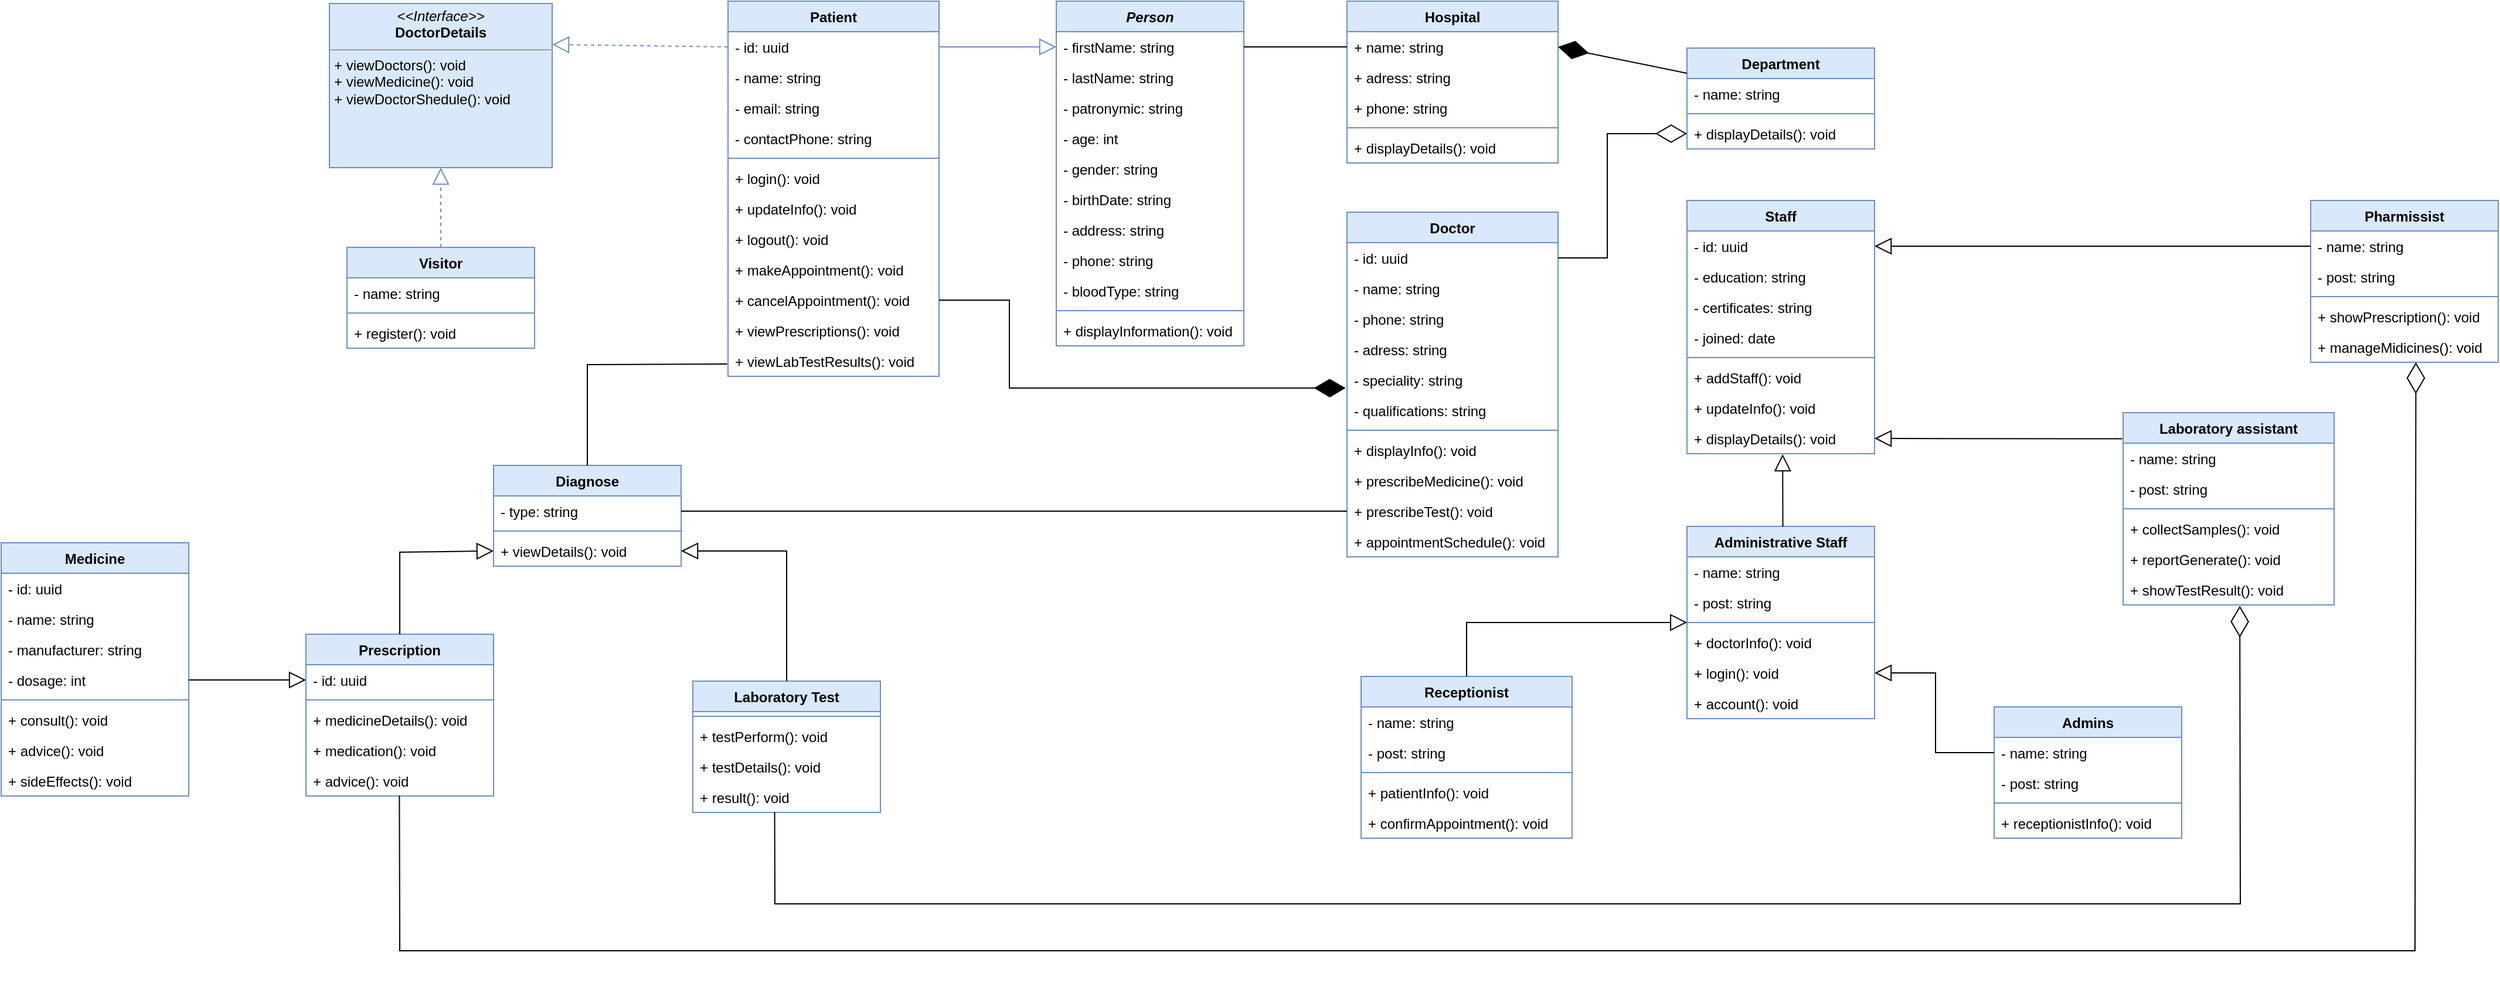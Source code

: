 <mxfile version="20.7.4" type="device"><diagram id="C5RBs43oDa-KdzZeNtuy" name="Page-1"><mxGraphModel dx="2927" dy="1146" grid="1" gridSize="10" guides="1" tooltips="1" connect="1" arrows="1" fold="1" page="1" pageScale="1" pageWidth="827" pageHeight="1169" math="0" shadow="0"><root><mxCell id="WIyWlLk6GJQsqaUBKTNV-0"/><mxCell id="WIyWlLk6GJQsqaUBKTNV-1" parent="WIyWlLk6GJQsqaUBKTNV-0"/><mxCell id="JuewDespDA23hOdieRtg-20" value="Department" style="swimlane;fontStyle=1;align=center;verticalAlign=top;childLayout=stackLayout;horizontal=1;startSize=26;horizontalStack=0;resizeParent=1;resizeParentMax=0;resizeLast=0;collapsible=1;marginBottom=0;fillColor=#dae8fc;strokeColor=#6c8ebf;" parent="WIyWlLk6GJQsqaUBKTNV-1" vertex="1"><mxGeometry x="1058" y="110" width="160" height="86" as="geometry"/></mxCell><mxCell id="JuewDespDA23hOdieRtg-21" value="- name: string" style="text;strokeColor=none;fillColor=none;align=left;verticalAlign=top;spacingLeft=4;spacingRight=4;overflow=hidden;rotatable=0;points=[[0,0.5],[1,0.5]];portConstraint=eastwest;" parent="JuewDespDA23hOdieRtg-20" vertex="1"><mxGeometry y="26" width="160" height="26" as="geometry"/></mxCell><mxCell id="JuewDespDA23hOdieRtg-22" value="" style="line;strokeWidth=1;fillColor=none;align=left;verticalAlign=middle;spacingTop=-1;spacingLeft=3;spacingRight=3;rotatable=0;labelPosition=right;points=[];portConstraint=eastwest;strokeColor=inherit;" parent="JuewDespDA23hOdieRtg-20" vertex="1"><mxGeometry y="52" width="160" height="8" as="geometry"/></mxCell><mxCell id="JuewDespDA23hOdieRtg-23" value="+ displayDetails(): void" style="text;strokeColor=none;fillColor=none;align=left;verticalAlign=top;spacingLeft=4;spacingRight=4;overflow=hidden;rotatable=0;points=[[0,0.5],[1,0.5]];portConstraint=eastwest;" parent="JuewDespDA23hOdieRtg-20" vertex="1"><mxGeometry y="60" width="160" height="26" as="geometry"/></mxCell><mxCell id="JuewDespDA23hOdieRtg-28" value="Hospital" style="swimlane;fontStyle=1;align=center;verticalAlign=top;childLayout=stackLayout;horizontal=1;startSize=26;horizontalStack=0;resizeParent=1;resizeParentMax=0;resizeLast=0;collapsible=1;marginBottom=0;fillColor=#dae8fc;strokeColor=#6c8ebf;" parent="WIyWlLk6GJQsqaUBKTNV-1" vertex="1"><mxGeometry x="768" y="70" width="180" height="138" as="geometry"/></mxCell><mxCell id="JuewDespDA23hOdieRtg-29" value="+ name: string" style="text;strokeColor=none;fillColor=none;align=left;verticalAlign=top;spacingLeft=4;spacingRight=4;overflow=hidden;rotatable=0;points=[[0,0.5],[1,0.5]];portConstraint=eastwest;" parent="JuewDespDA23hOdieRtg-28" vertex="1"><mxGeometry y="26" width="180" height="26" as="geometry"/></mxCell><mxCell id="dBRW7Whix8ebVvqYPs3p-15" value="+ adress: string" style="text;strokeColor=none;fillColor=none;align=left;verticalAlign=top;spacingLeft=4;spacingRight=4;overflow=hidden;rotatable=0;points=[[0,0.5],[1,0.5]];portConstraint=eastwest;" parent="JuewDespDA23hOdieRtg-28" vertex="1"><mxGeometry y="52" width="180" height="26" as="geometry"/></mxCell><mxCell id="dBRW7Whix8ebVvqYPs3p-16" value="+ phone: string" style="text;strokeColor=none;fillColor=none;align=left;verticalAlign=top;spacingLeft=4;spacingRight=4;overflow=hidden;rotatable=0;points=[[0,0.5],[1,0.5]];portConstraint=eastwest;" parent="JuewDespDA23hOdieRtg-28" vertex="1"><mxGeometry y="78" width="180" height="26" as="geometry"/></mxCell><mxCell id="JuewDespDA23hOdieRtg-30" value="" style="line;strokeWidth=1;fillColor=none;align=left;verticalAlign=middle;spacingTop=-1;spacingLeft=3;spacingRight=3;rotatable=0;labelPosition=right;points=[];portConstraint=eastwest;strokeColor=inherit;" parent="JuewDespDA23hOdieRtg-28" vertex="1"><mxGeometry y="104" width="180" height="8" as="geometry"/></mxCell><mxCell id="JuewDespDA23hOdieRtg-31" value="+ displayDetails(): void" style="text;strokeColor=none;fillColor=none;align=left;verticalAlign=top;spacingLeft=4;spacingRight=4;overflow=hidden;rotatable=0;points=[[0,0.5],[1,0.5]];portConstraint=eastwest;" parent="JuewDespDA23hOdieRtg-28" vertex="1"><mxGeometry y="112" width="180" height="26" as="geometry"/></mxCell><mxCell id="dBRW7Whix8ebVvqYPs3p-4" value="Person" style="swimlane;fontStyle=3;align=center;verticalAlign=top;childLayout=stackLayout;horizontal=1;startSize=26;horizontalStack=0;resizeParent=1;resizeParentMax=0;resizeLast=0;collapsible=1;marginBottom=0;fillColor=#dae8fc;strokeColor=#6c8ebf;" parent="WIyWlLk6GJQsqaUBKTNV-1" vertex="1"><mxGeometry x="520" y="70" width="160" height="294" as="geometry"/></mxCell><mxCell id="dBRW7Whix8ebVvqYPs3p-5" value="- firstName: string" style="text;strokeColor=none;fillColor=none;align=left;verticalAlign=top;spacingLeft=4;spacingRight=4;overflow=hidden;rotatable=0;points=[[0,0.5],[1,0.5]];portConstraint=eastwest;" parent="dBRW7Whix8ebVvqYPs3p-4" vertex="1"><mxGeometry y="26" width="160" height="26" as="geometry"/></mxCell><mxCell id="dBRW7Whix8ebVvqYPs3p-8" value="- lastName: string" style="text;strokeColor=none;fillColor=none;align=left;verticalAlign=top;spacingLeft=4;spacingRight=4;overflow=hidden;rotatable=0;points=[[0,0.5],[1,0.5]];portConstraint=eastwest;" parent="dBRW7Whix8ebVvqYPs3p-4" vertex="1"><mxGeometry y="52" width="160" height="26" as="geometry"/></mxCell><mxCell id="dBRW7Whix8ebVvqYPs3p-9" value="- patronymic: string" style="text;strokeColor=none;fillColor=none;align=left;verticalAlign=top;spacingLeft=4;spacingRight=4;overflow=hidden;rotatable=0;points=[[0,0.5],[1,0.5]];portConstraint=eastwest;" parent="dBRW7Whix8ebVvqYPs3p-4" vertex="1"><mxGeometry y="78" width="160" height="26" as="geometry"/></mxCell><mxCell id="dBRW7Whix8ebVvqYPs3p-91" value="- age: int" style="text;strokeColor=none;fillColor=none;align=left;verticalAlign=top;spacingLeft=4;spacingRight=4;overflow=hidden;rotatable=0;points=[[0,0.5],[1,0.5]];portConstraint=eastwest;" parent="dBRW7Whix8ebVvqYPs3p-4" vertex="1"><mxGeometry y="104" width="160" height="26" as="geometry"/></mxCell><mxCell id="dBRW7Whix8ebVvqYPs3p-10" value="- gender: string" style="text;strokeColor=none;fillColor=none;align=left;verticalAlign=top;spacingLeft=4;spacingRight=4;overflow=hidden;rotatable=0;points=[[0,0.5],[1,0.5]];portConstraint=eastwest;" parent="dBRW7Whix8ebVvqYPs3p-4" vertex="1"><mxGeometry y="130" width="160" height="26" as="geometry"/></mxCell><mxCell id="dBRW7Whix8ebVvqYPs3p-11" value="- birthDate: string" style="text;strokeColor=none;fillColor=none;align=left;verticalAlign=top;spacingLeft=4;spacingRight=4;overflow=hidden;rotatable=0;points=[[0,0.5],[1,0.5]];portConstraint=eastwest;" parent="dBRW7Whix8ebVvqYPs3p-4" vertex="1"><mxGeometry y="156" width="160" height="26" as="geometry"/></mxCell><mxCell id="dBRW7Whix8ebVvqYPs3p-12" value="- address: string" style="text;strokeColor=none;fillColor=none;align=left;verticalAlign=top;spacingLeft=4;spacingRight=4;overflow=hidden;rotatable=0;points=[[0,0.5],[1,0.5]];portConstraint=eastwest;" parent="dBRW7Whix8ebVvqYPs3p-4" vertex="1"><mxGeometry y="182" width="160" height="26" as="geometry"/></mxCell><mxCell id="dBRW7Whix8ebVvqYPs3p-13" value="- phone: string" style="text;strokeColor=none;fillColor=none;align=left;verticalAlign=top;spacingLeft=4;spacingRight=4;overflow=hidden;rotatable=0;points=[[0,0.5],[1,0.5]];portConstraint=eastwest;" parent="dBRW7Whix8ebVvqYPs3p-4" vertex="1"><mxGeometry y="208" width="160" height="26" as="geometry"/></mxCell><mxCell id="dBRW7Whix8ebVvqYPs3p-14" value="- bloodType: string" style="text;strokeColor=none;fillColor=none;align=left;verticalAlign=top;spacingLeft=4;spacingRight=4;overflow=hidden;rotatable=0;points=[[0,0.5],[1,0.5]];portConstraint=eastwest;" parent="dBRW7Whix8ebVvqYPs3p-4" vertex="1"><mxGeometry y="234" width="160" height="26" as="geometry"/></mxCell><mxCell id="dBRW7Whix8ebVvqYPs3p-6" value="" style="line;strokeWidth=1;fillColor=none;align=left;verticalAlign=middle;spacingTop=-1;spacingLeft=3;spacingRight=3;rotatable=0;labelPosition=right;points=[];portConstraint=eastwest;strokeColor=inherit;" parent="dBRW7Whix8ebVvqYPs3p-4" vertex="1"><mxGeometry y="260" width="160" height="8" as="geometry"/></mxCell><mxCell id="dBRW7Whix8ebVvqYPs3p-7" value="+ displayInformation(): void" style="text;strokeColor=none;fillColor=none;align=left;verticalAlign=top;spacingLeft=4;spacingRight=4;overflow=hidden;rotatable=0;points=[[0,0.5],[1,0.5]];portConstraint=eastwest;" parent="dBRW7Whix8ebVvqYPs3p-4" vertex="1"><mxGeometry y="268" width="160" height="26" as="geometry"/></mxCell><mxCell id="dBRW7Whix8ebVvqYPs3p-17" value="Doctor" style="swimlane;fontStyle=1;align=center;verticalAlign=top;childLayout=stackLayout;horizontal=1;startSize=26;horizontalStack=0;resizeParent=1;resizeParentMax=0;resizeLast=0;collapsible=1;marginBottom=0;fillColor=#dae8fc;strokeColor=#6c8ebf;" parent="WIyWlLk6GJQsqaUBKTNV-1" vertex="1"><mxGeometry x="768" y="250" width="180" height="294" as="geometry"/></mxCell><mxCell id="dBRW7Whix8ebVvqYPs3p-21" value="- id: uuid" style="text;strokeColor=none;fillColor=none;align=left;verticalAlign=top;spacingLeft=4;spacingRight=4;overflow=hidden;rotatable=0;points=[[0,0.5],[1,0.5]];portConstraint=eastwest;" parent="dBRW7Whix8ebVvqYPs3p-17" vertex="1"><mxGeometry y="26" width="180" height="26" as="geometry"/></mxCell><mxCell id="dBRW7Whix8ebVvqYPs3p-22" value="- name: string" style="text;strokeColor=none;fillColor=none;align=left;verticalAlign=top;spacingLeft=4;spacingRight=4;overflow=hidden;rotatable=0;points=[[0,0.5],[1,0.5]];portConstraint=eastwest;" parent="dBRW7Whix8ebVvqYPs3p-17" vertex="1"><mxGeometry y="52" width="180" height="26" as="geometry"/></mxCell><mxCell id="dBRW7Whix8ebVvqYPs3p-24" value="- phone: string " style="text;strokeColor=none;fillColor=none;align=left;verticalAlign=top;spacingLeft=4;spacingRight=4;overflow=hidden;rotatable=0;points=[[0,0.5],[1,0.5]];portConstraint=eastwest;" parent="dBRW7Whix8ebVvqYPs3p-17" vertex="1"><mxGeometry y="78" width="180" height="26" as="geometry"/></mxCell><mxCell id="dBRW7Whix8ebVvqYPs3p-23" value="- adress: string" style="text;strokeColor=none;fillColor=none;align=left;verticalAlign=top;spacingLeft=4;spacingRight=4;overflow=hidden;rotatable=0;points=[[0,0.5],[1,0.5]];portConstraint=eastwest;" parent="dBRW7Whix8ebVvqYPs3p-17" vertex="1"><mxGeometry y="104" width="180" height="26" as="geometry"/></mxCell><mxCell id="dBRW7Whix8ebVvqYPs3p-25" value="- speciality: string" style="text;strokeColor=none;fillColor=none;align=left;verticalAlign=top;spacingLeft=4;spacingRight=4;overflow=hidden;rotatable=0;points=[[0,0.5],[1,0.5]];portConstraint=eastwest;" parent="dBRW7Whix8ebVvqYPs3p-17" vertex="1"><mxGeometry y="130" width="180" height="26" as="geometry"/></mxCell><mxCell id="dBRW7Whix8ebVvqYPs3p-26" value="- qualifications: string" style="text;strokeColor=none;fillColor=none;align=left;verticalAlign=top;spacingLeft=4;spacingRight=4;overflow=hidden;rotatable=0;points=[[0,0.5],[1,0.5]];portConstraint=eastwest;" parent="dBRW7Whix8ebVvqYPs3p-17" vertex="1"><mxGeometry y="156" width="180" height="26" as="geometry"/></mxCell><mxCell id="dBRW7Whix8ebVvqYPs3p-19" value="" style="line;strokeWidth=1;fillColor=none;align=left;verticalAlign=middle;spacingTop=-1;spacingLeft=3;spacingRight=3;rotatable=0;labelPosition=right;points=[];portConstraint=eastwest;strokeColor=inherit;" parent="dBRW7Whix8ebVvqYPs3p-17" vertex="1"><mxGeometry y="182" width="180" height="8" as="geometry"/></mxCell><mxCell id="dBRW7Whix8ebVvqYPs3p-20" value="+ displayInfo(): void" style="text;strokeColor=none;fillColor=none;align=left;verticalAlign=top;spacingLeft=4;spacingRight=4;overflow=hidden;rotatable=0;points=[[0,0.5],[1,0.5]];portConstraint=eastwest;" parent="dBRW7Whix8ebVvqYPs3p-17" vertex="1"><mxGeometry y="190" width="180" height="26" as="geometry"/></mxCell><mxCell id="dBRW7Whix8ebVvqYPs3p-37" value="+ prescribeMedicine(): void" style="text;strokeColor=none;fillColor=none;align=left;verticalAlign=top;spacingLeft=4;spacingRight=4;overflow=hidden;rotatable=0;points=[[0,0.5],[1,0.5]];portConstraint=eastwest;" parent="dBRW7Whix8ebVvqYPs3p-17" vertex="1"><mxGeometry y="216" width="180" height="26" as="geometry"/></mxCell><mxCell id="dBRW7Whix8ebVvqYPs3p-38" value="+ prescribeTest(): void" style="text;strokeColor=none;fillColor=none;align=left;verticalAlign=top;spacingLeft=4;spacingRight=4;overflow=hidden;rotatable=0;points=[[0,0.5],[1,0.5]];portConstraint=eastwest;" parent="dBRW7Whix8ebVvqYPs3p-17" vertex="1"><mxGeometry y="242" width="180" height="26" as="geometry"/></mxCell><mxCell id="dBRW7Whix8ebVvqYPs3p-39" value="+ appointmentSchedule(): void" style="text;strokeColor=none;fillColor=none;align=left;verticalAlign=top;spacingLeft=4;spacingRight=4;overflow=hidden;rotatable=0;points=[[0,0.5],[1,0.5]];portConstraint=eastwest;" parent="dBRW7Whix8ebVvqYPs3p-17" vertex="1"><mxGeometry y="268" width="180" height="26" as="geometry"/></mxCell><mxCell id="dBRW7Whix8ebVvqYPs3p-27" value="Staff" style="swimlane;fontStyle=1;align=center;verticalAlign=top;childLayout=stackLayout;horizontal=1;startSize=26;horizontalStack=0;resizeParent=1;resizeParentMax=0;resizeLast=0;collapsible=1;marginBottom=0;fillColor=#dae8fc;strokeColor=#6c8ebf;" parent="WIyWlLk6GJQsqaUBKTNV-1" vertex="1"><mxGeometry x="1058" y="240" width="160" height="216" as="geometry"/></mxCell><mxCell id="dBRW7Whix8ebVvqYPs3p-31" value="- id: uuid" style="text;align=left;verticalAlign=top;spacingLeft=4;spacingRight=4;overflow=hidden;rotatable=0;points=[[0,0.5],[1,0.5]];portConstraint=eastwest;" parent="dBRW7Whix8ebVvqYPs3p-27" vertex="1"><mxGeometry y="26" width="160" height="26" as="geometry"/></mxCell><mxCell id="dBRW7Whix8ebVvqYPs3p-34" value="- education: string" style="text;strokeColor=none;fillColor=none;align=left;verticalAlign=top;spacingLeft=4;spacingRight=4;overflow=hidden;rotatable=0;points=[[0,0.5],[1,0.5]];portConstraint=eastwest;" parent="dBRW7Whix8ebVvqYPs3p-27" vertex="1"><mxGeometry y="52" width="160" height="26" as="geometry"/></mxCell><mxCell id="dBRW7Whix8ebVvqYPs3p-33" value="- certificates: string " style="text;strokeColor=none;fillColor=none;align=left;verticalAlign=top;spacingLeft=4;spacingRight=4;overflow=hidden;rotatable=0;points=[[0,0.5],[1,0.5]];portConstraint=eastwest;" parent="dBRW7Whix8ebVvqYPs3p-27" vertex="1"><mxGeometry y="78" width="160" height="26" as="geometry"/></mxCell><mxCell id="dBRW7Whix8ebVvqYPs3p-32" value="- joined: date" style="text;strokeColor=none;fillColor=none;align=left;verticalAlign=top;spacingLeft=4;spacingRight=4;overflow=hidden;rotatable=0;points=[[0,0.5],[1,0.5]];portConstraint=eastwest;" parent="dBRW7Whix8ebVvqYPs3p-27" vertex="1"><mxGeometry y="104" width="160" height="26" as="geometry"/></mxCell><mxCell id="dBRW7Whix8ebVvqYPs3p-29" value="" style="line;strokeWidth=1;fillColor=none;align=left;verticalAlign=middle;spacingTop=-1;spacingLeft=3;spacingRight=3;rotatable=0;labelPosition=right;points=[];portConstraint=eastwest;strokeColor=inherit;" parent="dBRW7Whix8ebVvqYPs3p-27" vertex="1"><mxGeometry y="130" width="160" height="8" as="geometry"/></mxCell><mxCell id="dBRW7Whix8ebVvqYPs3p-30" value="+ addStaff(): void" style="text;strokeColor=none;fillColor=none;align=left;verticalAlign=top;spacingLeft=4;spacingRight=4;overflow=hidden;rotatable=0;points=[[0,0.5],[1,0.5]];portConstraint=eastwest;" parent="dBRW7Whix8ebVvqYPs3p-27" vertex="1"><mxGeometry y="138" width="160" height="26" as="geometry"/></mxCell><mxCell id="dBRW7Whix8ebVvqYPs3p-35" value="+ updateInfo(): void" style="text;strokeColor=none;fillColor=none;align=left;verticalAlign=top;spacingLeft=4;spacingRight=4;overflow=hidden;rotatable=0;points=[[0,0.5],[1,0.5]];portConstraint=eastwest;" parent="dBRW7Whix8ebVvqYPs3p-27" vertex="1"><mxGeometry y="164" width="160" height="26" as="geometry"/></mxCell><mxCell id="dBRW7Whix8ebVvqYPs3p-36" value="+ displayDetails(): void" style="text;strokeColor=none;fillColor=none;align=left;verticalAlign=top;spacingLeft=4;spacingRight=4;overflow=hidden;rotatable=0;points=[[0,0.5],[1,0.5]];portConstraint=eastwest;" parent="dBRW7Whix8ebVvqYPs3p-27" vertex="1"><mxGeometry y="190" width="160" height="26" as="geometry"/></mxCell><mxCell id="dBRW7Whix8ebVvqYPs3p-44" value="Pharmissist" style="swimlane;fontStyle=1;align=center;verticalAlign=top;childLayout=stackLayout;horizontal=1;startSize=26;horizontalStack=0;resizeParent=1;resizeParentMax=0;resizeLast=0;collapsible=1;marginBottom=0;fillColor=#dae8fc;strokeColor=#6c8ebf;" parent="WIyWlLk6GJQsqaUBKTNV-1" vertex="1"><mxGeometry x="1590" y="240" width="160" height="138" as="geometry"/></mxCell><mxCell id="dBRW7Whix8ebVvqYPs3p-45" value="- name: string" style="text;strokeColor=none;fillColor=none;align=left;verticalAlign=top;spacingLeft=4;spacingRight=4;overflow=hidden;rotatable=0;points=[[0,0.5],[1,0.5]];portConstraint=eastwest;" parent="dBRW7Whix8ebVvqYPs3p-44" vertex="1"><mxGeometry y="26" width="160" height="26" as="geometry"/></mxCell><mxCell id="dBRW7Whix8ebVvqYPs3p-49" value="- post: string" style="text;strokeColor=none;fillColor=none;align=left;verticalAlign=top;spacingLeft=4;spacingRight=4;overflow=hidden;rotatable=0;points=[[0,0.5],[1,0.5]];portConstraint=eastwest;" parent="dBRW7Whix8ebVvqYPs3p-44" vertex="1"><mxGeometry y="52" width="160" height="26" as="geometry"/></mxCell><mxCell id="dBRW7Whix8ebVvqYPs3p-46" value="" style="line;strokeWidth=1;fillColor=none;align=left;verticalAlign=middle;spacingTop=-1;spacingLeft=3;spacingRight=3;rotatable=0;labelPosition=right;points=[];portConstraint=eastwest;strokeColor=inherit;" parent="dBRW7Whix8ebVvqYPs3p-44" vertex="1"><mxGeometry y="78" width="160" height="8" as="geometry"/></mxCell><mxCell id="dBRW7Whix8ebVvqYPs3p-47" value="+ showPrescription(): void" style="text;strokeColor=none;fillColor=none;align=left;verticalAlign=top;spacingLeft=4;spacingRight=4;overflow=hidden;rotatable=0;points=[[0,0.5],[1,0.5]];portConstraint=eastwest;" parent="dBRW7Whix8ebVvqYPs3p-44" vertex="1"><mxGeometry y="86" width="160" height="26" as="geometry"/></mxCell><mxCell id="dBRW7Whix8ebVvqYPs3p-50" value="+ manageMidicines(): void" style="text;strokeColor=none;fillColor=none;align=left;verticalAlign=top;spacingLeft=4;spacingRight=4;overflow=hidden;rotatable=0;points=[[0,0.5],[1,0.5]];portConstraint=eastwest;" parent="dBRW7Whix8ebVvqYPs3p-44" vertex="1"><mxGeometry y="112" width="160" height="26" as="geometry"/></mxCell><mxCell id="dBRW7Whix8ebVvqYPs3p-51" value="Laboratory assistant" style="swimlane;fontStyle=1;align=center;verticalAlign=top;childLayout=stackLayout;horizontal=1;startSize=26;horizontalStack=0;resizeParent=1;resizeParentMax=0;resizeLast=0;collapsible=1;marginBottom=0;fillColor=#dae8fc;strokeColor=#6c8ebf;" parent="WIyWlLk6GJQsqaUBKTNV-1" vertex="1"><mxGeometry x="1430" y="421" width="180" height="164" as="geometry"/></mxCell><mxCell id="dBRW7Whix8ebVvqYPs3p-52" value="- name: string" style="text;strokeColor=none;fillColor=none;align=left;verticalAlign=top;spacingLeft=4;spacingRight=4;overflow=hidden;rotatable=0;points=[[0,0.5],[1,0.5]];portConstraint=eastwest;" parent="dBRW7Whix8ebVvqYPs3p-51" vertex="1"><mxGeometry y="26" width="180" height="26" as="geometry"/></mxCell><mxCell id="dBRW7Whix8ebVvqYPs3p-56" value="- post: string" style="text;strokeColor=none;fillColor=none;align=left;verticalAlign=top;spacingLeft=4;spacingRight=4;overflow=hidden;rotatable=0;points=[[0,0.5],[1,0.5]];portConstraint=eastwest;" parent="dBRW7Whix8ebVvqYPs3p-51" vertex="1"><mxGeometry y="52" width="180" height="26" as="geometry"/></mxCell><mxCell id="dBRW7Whix8ebVvqYPs3p-53" value="" style="line;strokeWidth=1;fillColor=none;align=left;verticalAlign=middle;spacingTop=-1;spacingLeft=3;spacingRight=3;rotatable=0;labelPosition=right;points=[];portConstraint=eastwest;strokeColor=inherit;" parent="dBRW7Whix8ebVvqYPs3p-51" vertex="1"><mxGeometry y="78" width="180" height="8" as="geometry"/></mxCell><mxCell id="dBRW7Whix8ebVvqYPs3p-54" value="+ collectSamples(): void" style="text;strokeColor=none;fillColor=none;align=left;verticalAlign=top;spacingLeft=4;spacingRight=4;overflow=hidden;rotatable=0;points=[[0,0.5],[1,0.5]];portConstraint=eastwest;" parent="dBRW7Whix8ebVvqYPs3p-51" vertex="1"><mxGeometry y="86" width="180" height="26" as="geometry"/></mxCell><mxCell id="dBRW7Whix8ebVvqYPs3p-57" value="+ reportGenerate(): void" style="text;strokeColor=none;fillColor=none;align=left;verticalAlign=top;spacingLeft=4;spacingRight=4;overflow=hidden;rotatable=0;points=[[0,0.5],[1,0.5]];portConstraint=eastwest;" parent="dBRW7Whix8ebVvqYPs3p-51" vertex="1"><mxGeometry y="112" width="180" height="26" as="geometry"/></mxCell><mxCell id="dBRW7Whix8ebVvqYPs3p-58" value="+ showTestResult(): void" style="text;strokeColor=none;fillColor=none;align=left;verticalAlign=top;spacingLeft=4;spacingRight=4;overflow=hidden;rotatable=0;points=[[0,0.5],[1,0.5]];portConstraint=eastwest;" parent="dBRW7Whix8ebVvqYPs3p-51" vertex="1"><mxGeometry y="138" width="180" height="26" as="geometry"/></mxCell><mxCell id="dBRW7Whix8ebVvqYPs3p-59" value="Administrative Staff" style="swimlane;fontStyle=1;align=center;verticalAlign=top;childLayout=stackLayout;horizontal=1;startSize=26;horizontalStack=0;resizeParent=1;resizeParentMax=0;resizeLast=0;collapsible=1;marginBottom=0;fillColor=#dae8fc;strokeColor=#6c8ebf;" parent="WIyWlLk6GJQsqaUBKTNV-1" vertex="1"><mxGeometry x="1058" y="518" width="160" height="164" as="geometry"/></mxCell><mxCell id="dBRW7Whix8ebVvqYPs3p-60" value="- name: string" style="text;strokeColor=none;fillColor=none;align=left;verticalAlign=top;spacingLeft=4;spacingRight=4;overflow=hidden;rotatable=0;points=[[0,0.5],[1,0.5]];portConstraint=eastwest;" parent="dBRW7Whix8ebVvqYPs3p-59" vertex="1"><mxGeometry y="26" width="160" height="26" as="geometry"/></mxCell><mxCell id="dBRW7Whix8ebVvqYPs3p-64" value="- post: string" style="text;strokeColor=none;fillColor=none;align=left;verticalAlign=top;spacingLeft=4;spacingRight=4;overflow=hidden;rotatable=0;points=[[0,0.5],[1,0.5]];portConstraint=eastwest;" parent="dBRW7Whix8ebVvqYPs3p-59" vertex="1"><mxGeometry y="52" width="160" height="26" as="geometry"/></mxCell><mxCell id="dBRW7Whix8ebVvqYPs3p-61" value="" style="line;strokeWidth=1;fillColor=none;align=left;verticalAlign=middle;spacingTop=-1;spacingLeft=3;spacingRight=3;rotatable=0;labelPosition=right;points=[];portConstraint=eastwest;strokeColor=inherit;" parent="dBRW7Whix8ebVvqYPs3p-59" vertex="1"><mxGeometry y="78" width="160" height="8" as="geometry"/></mxCell><mxCell id="dBRW7Whix8ebVvqYPs3p-62" value="+ doctorInfo(): void" style="text;strokeColor=none;fillColor=none;align=left;verticalAlign=top;spacingLeft=4;spacingRight=4;overflow=hidden;rotatable=0;points=[[0,0.5],[1,0.5]];portConstraint=eastwest;" parent="dBRW7Whix8ebVvqYPs3p-59" vertex="1"><mxGeometry y="86" width="160" height="26" as="geometry"/></mxCell><mxCell id="dBRW7Whix8ebVvqYPs3p-65" value="+ login(): void" style="text;strokeColor=none;fillColor=none;align=left;verticalAlign=top;spacingLeft=4;spacingRight=4;overflow=hidden;rotatable=0;points=[[0,0.5],[1,0.5]];portConstraint=eastwest;" parent="dBRW7Whix8ebVvqYPs3p-59" vertex="1"><mxGeometry y="112" width="160" height="26" as="geometry"/></mxCell><mxCell id="dBRW7Whix8ebVvqYPs3p-66" value="+ account(): void" style="text;strokeColor=none;fillColor=none;align=left;verticalAlign=top;spacingLeft=4;spacingRight=4;overflow=hidden;rotatable=0;points=[[0,0.5],[1,0.5]];portConstraint=eastwest;" parent="dBRW7Whix8ebVvqYPs3p-59" vertex="1"><mxGeometry y="138" width="160" height="26" as="geometry"/></mxCell><mxCell id="dBRW7Whix8ebVvqYPs3p-68" value="Receptionist" style="swimlane;fontStyle=1;align=center;verticalAlign=top;childLayout=stackLayout;horizontal=1;startSize=26;horizontalStack=0;resizeParent=1;resizeParentMax=0;resizeLast=0;collapsible=1;marginBottom=0;fillColor=#dae8fc;strokeColor=#6c8ebf;" parent="WIyWlLk6GJQsqaUBKTNV-1" vertex="1"><mxGeometry x="780" y="646" width="180" height="138" as="geometry"/></mxCell><mxCell id="dBRW7Whix8ebVvqYPs3p-69" value="- name: string" style="text;strokeColor=none;fillColor=none;align=left;verticalAlign=top;spacingLeft=4;spacingRight=4;overflow=hidden;rotatable=0;points=[[0,0.5],[1,0.5]];portConstraint=eastwest;" parent="dBRW7Whix8ebVvqYPs3p-68" vertex="1"><mxGeometry y="26" width="180" height="26" as="geometry"/></mxCell><mxCell id="dBRW7Whix8ebVvqYPs3p-72" value="- post: string" style="text;strokeColor=none;fillColor=none;align=left;verticalAlign=top;spacingLeft=4;spacingRight=4;overflow=hidden;rotatable=0;points=[[0,0.5],[1,0.5]];portConstraint=eastwest;" parent="dBRW7Whix8ebVvqYPs3p-68" vertex="1"><mxGeometry y="52" width="180" height="26" as="geometry"/></mxCell><mxCell id="dBRW7Whix8ebVvqYPs3p-70" value="" style="line;strokeWidth=1;fillColor=none;align=left;verticalAlign=middle;spacingTop=-1;spacingLeft=3;spacingRight=3;rotatable=0;labelPosition=right;points=[];portConstraint=eastwest;strokeColor=inherit;" parent="dBRW7Whix8ebVvqYPs3p-68" vertex="1"><mxGeometry y="78" width="180" height="8" as="geometry"/></mxCell><mxCell id="dBRW7Whix8ebVvqYPs3p-73" value="+ patientInfo(): void" style="text;strokeColor=none;fillColor=none;align=left;verticalAlign=top;spacingLeft=4;spacingRight=4;overflow=hidden;rotatable=0;points=[[0,0.5],[1,0.5]];portConstraint=eastwest;" parent="dBRW7Whix8ebVvqYPs3p-68" vertex="1"><mxGeometry y="86" width="180" height="26" as="geometry"/></mxCell><mxCell id="dBRW7Whix8ebVvqYPs3p-79" value="+ confirmAppointment(): void" style="text;strokeColor=none;fillColor=none;align=left;verticalAlign=top;spacingLeft=4;spacingRight=4;overflow=hidden;rotatable=0;points=[[0,0.5],[1,0.5]];portConstraint=eastwest;" parent="dBRW7Whix8ebVvqYPs3p-68" vertex="1"><mxGeometry y="112" width="180" height="26" as="geometry"/></mxCell><mxCell id="dBRW7Whix8ebVvqYPs3p-74" value="Admins" style="swimlane;fontStyle=1;align=center;verticalAlign=top;childLayout=stackLayout;horizontal=1;startSize=26;horizontalStack=0;resizeParent=1;resizeParentMax=0;resizeLast=0;collapsible=1;marginBottom=0;fillColor=#dae8fc;strokeColor=#6c8ebf;" parent="WIyWlLk6GJQsqaUBKTNV-1" vertex="1"><mxGeometry x="1320" y="672" width="160" height="112" as="geometry"/></mxCell><mxCell id="dBRW7Whix8ebVvqYPs3p-75" value="- name: string" style="text;strokeColor=none;fillColor=none;align=left;verticalAlign=top;spacingLeft=4;spacingRight=4;overflow=hidden;rotatable=0;points=[[0,0.5],[1,0.5]];portConstraint=eastwest;" parent="dBRW7Whix8ebVvqYPs3p-74" vertex="1"><mxGeometry y="26" width="160" height="26" as="geometry"/></mxCell><mxCell id="dBRW7Whix8ebVvqYPs3p-78" value="- post: string" style="text;strokeColor=none;fillColor=none;align=left;verticalAlign=top;spacingLeft=4;spacingRight=4;overflow=hidden;rotatable=0;points=[[0,0.5],[1,0.5]];portConstraint=eastwest;" parent="dBRW7Whix8ebVvqYPs3p-74" vertex="1"><mxGeometry y="52" width="160" height="26" as="geometry"/></mxCell><mxCell id="dBRW7Whix8ebVvqYPs3p-76" value="" style="line;strokeWidth=1;fillColor=none;align=left;verticalAlign=middle;spacingTop=-1;spacingLeft=3;spacingRight=3;rotatable=0;labelPosition=right;points=[];portConstraint=eastwest;strokeColor=inherit;" parent="dBRW7Whix8ebVvqYPs3p-74" vertex="1"><mxGeometry y="78" width="160" height="8" as="geometry"/></mxCell><mxCell id="dBRW7Whix8ebVvqYPs3p-77" value="+ receptionistInfo(): void" style="text;strokeColor=none;fillColor=none;align=left;verticalAlign=top;spacingLeft=4;spacingRight=4;overflow=hidden;rotatable=0;points=[[0,0.5],[1,0.5]];portConstraint=eastwest;" parent="dBRW7Whix8ebVvqYPs3p-74" vertex="1"><mxGeometry y="86" width="160" height="26" as="geometry"/></mxCell><mxCell id="dBRW7Whix8ebVvqYPs3p-87" value="Patient" style="swimlane;fontStyle=1;align=center;verticalAlign=top;childLayout=stackLayout;horizontal=1;startSize=26;horizontalStack=0;resizeParent=1;resizeParentMax=0;resizeLast=0;collapsible=1;marginBottom=0;fillColor=#dae8fc;strokeColor=#6c8ebf;" parent="WIyWlLk6GJQsqaUBKTNV-1" vertex="1"><mxGeometry x="240" y="70" width="180" height="320" as="geometry"/></mxCell><mxCell id="dBRW7Whix8ebVvqYPs3p-92" value="- id: uuid" style="text;strokeColor=none;fillColor=none;align=left;verticalAlign=top;spacingLeft=4;spacingRight=4;overflow=hidden;rotatable=0;points=[[0,0.5],[1,0.5]];portConstraint=eastwest;" parent="dBRW7Whix8ebVvqYPs3p-87" vertex="1"><mxGeometry y="26" width="180" height="26" as="geometry"/></mxCell><mxCell id="dBRW7Whix8ebVvqYPs3p-88" value="- name: string" style="text;strokeColor=none;fillColor=none;align=left;verticalAlign=top;spacingLeft=4;spacingRight=4;overflow=hidden;rotatable=0;points=[[0,0.5],[1,0.5]];portConstraint=eastwest;" parent="dBRW7Whix8ebVvqYPs3p-87" vertex="1"><mxGeometry y="52" width="180" height="26" as="geometry"/></mxCell><mxCell id="dBRW7Whix8ebVvqYPs3p-94" value="- email: string" style="text;strokeColor=none;fillColor=none;align=left;verticalAlign=top;spacingLeft=4;spacingRight=4;overflow=hidden;rotatable=0;points=[[0,0.5],[1,0.5]];portConstraint=eastwest;" parent="dBRW7Whix8ebVvqYPs3p-87" vertex="1"><mxGeometry y="78" width="180" height="26" as="geometry"/></mxCell><mxCell id="dBRW7Whix8ebVvqYPs3p-93" value="- contactPhone: string" style="text;strokeColor=none;fillColor=none;align=left;verticalAlign=top;spacingLeft=4;spacingRight=4;overflow=hidden;rotatable=0;points=[[0,0.5],[1,0.5]];portConstraint=eastwest;" parent="dBRW7Whix8ebVvqYPs3p-87" vertex="1"><mxGeometry y="104" width="180" height="26" as="geometry"/></mxCell><mxCell id="dBRW7Whix8ebVvqYPs3p-89" value="" style="line;strokeWidth=1;fillColor=none;align=left;verticalAlign=middle;spacingTop=-1;spacingLeft=3;spacingRight=3;rotatable=0;labelPosition=right;points=[];portConstraint=eastwest;strokeColor=inherit;" parent="dBRW7Whix8ebVvqYPs3p-87" vertex="1"><mxGeometry y="130" width="180" height="8" as="geometry"/></mxCell><mxCell id="dBRW7Whix8ebVvqYPs3p-90" value="+ login(): void" style="text;strokeColor=none;fillColor=none;align=left;verticalAlign=top;spacingLeft=4;spacingRight=4;overflow=hidden;rotatable=0;points=[[0,0.5],[1,0.5]];portConstraint=eastwest;" parent="dBRW7Whix8ebVvqYPs3p-87" vertex="1"><mxGeometry y="138" width="180" height="26" as="geometry"/></mxCell><mxCell id="dBRW7Whix8ebVvqYPs3p-96" value="+ updateInfo(): void" style="text;strokeColor=none;fillColor=none;align=left;verticalAlign=top;spacingLeft=4;spacingRight=4;overflow=hidden;rotatable=0;points=[[0,0.5],[1,0.5]];portConstraint=eastwest;" parent="dBRW7Whix8ebVvqYPs3p-87" vertex="1"><mxGeometry y="164" width="180" height="26" as="geometry"/></mxCell><mxCell id="dBRW7Whix8ebVvqYPs3p-97" value="+ logout(): void" style="text;strokeColor=none;fillColor=none;align=left;verticalAlign=top;spacingLeft=4;spacingRight=4;overflow=hidden;rotatable=0;points=[[0,0.5],[1,0.5]];portConstraint=eastwest;" parent="dBRW7Whix8ebVvqYPs3p-87" vertex="1"><mxGeometry y="190" width="180" height="26" as="geometry"/></mxCell><mxCell id="dBRW7Whix8ebVvqYPs3p-98" value="+ makeAppointment(): void" style="text;strokeColor=none;fillColor=none;align=left;verticalAlign=top;spacingLeft=4;spacingRight=4;overflow=hidden;rotatable=0;points=[[0,0.5],[1,0.5]];portConstraint=eastwest;" parent="dBRW7Whix8ebVvqYPs3p-87" vertex="1"><mxGeometry y="216" width="180" height="26" as="geometry"/></mxCell><mxCell id="dBRW7Whix8ebVvqYPs3p-99" value="+ cancelAppointment(): void" style="text;strokeColor=none;fillColor=none;align=left;verticalAlign=top;spacingLeft=4;spacingRight=4;overflow=hidden;rotatable=0;points=[[0,0.5],[1,0.5]];portConstraint=eastwest;" parent="dBRW7Whix8ebVvqYPs3p-87" vertex="1"><mxGeometry y="242" width="180" height="26" as="geometry"/></mxCell><mxCell id="dBRW7Whix8ebVvqYPs3p-100" value="+ viewPrescriptions(): void" style="text;strokeColor=none;fillColor=none;align=left;verticalAlign=top;spacingLeft=4;spacingRight=4;overflow=hidden;rotatable=0;points=[[0,0.5],[1,0.5]];portConstraint=eastwest;" parent="dBRW7Whix8ebVvqYPs3p-87" vertex="1"><mxGeometry y="268" width="180" height="26" as="geometry"/></mxCell><mxCell id="dBRW7Whix8ebVvqYPs3p-101" value="+ viewLabTestResults(): void" style="text;strokeColor=none;fillColor=none;align=left;verticalAlign=top;spacingLeft=4;spacingRight=4;overflow=hidden;rotatable=0;points=[[0,0.5],[1,0.5]];portConstraint=eastwest;" parent="dBRW7Whix8ebVvqYPs3p-87" vertex="1"><mxGeometry y="294" width="180" height="26" as="geometry"/></mxCell><mxCell id="dBRW7Whix8ebVvqYPs3p-102" value="Diagnose" style="swimlane;fontStyle=1;align=center;verticalAlign=top;childLayout=stackLayout;horizontal=1;startSize=26;horizontalStack=0;resizeParent=1;resizeParentMax=0;resizeLast=0;collapsible=1;marginBottom=0;fillColor=#dae8fc;strokeColor=#6c8ebf;" parent="WIyWlLk6GJQsqaUBKTNV-1" vertex="1"><mxGeometry x="40" y="466" width="160" height="86" as="geometry"/></mxCell><mxCell id="dBRW7Whix8ebVvqYPs3p-103" value="- type: string" style="text;strokeColor=none;fillColor=none;align=left;verticalAlign=top;spacingLeft=4;spacingRight=4;overflow=hidden;rotatable=0;points=[[0,0.5],[1,0.5]];portConstraint=eastwest;" parent="dBRW7Whix8ebVvqYPs3p-102" vertex="1"><mxGeometry y="26" width="160" height="26" as="geometry"/></mxCell><mxCell id="dBRW7Whix8ebVvqYPs3p-104" value="" style="line;strokeWidth=1;fillColor=none;align=left;verticalAlign=middle;spacingTop=-1;spacingLeft=3;spacingRight=3;rotatable=0;labelPosition=right;points=[];portConstraint=eastwest;strokeColor=inherit;" parent="dBRW7Whix8ebVvqYPs3p-102" vertex="1"><mxGeometry y="52" width="160" height="8" as="geometry"/></mxCell><mxCell id="dBRW7Whix8ebVvqYPs3p-105" value="+ viewDetails(): void" style="text;strokeColor=none;fillColor=none;align=left;verticalAlign=top;spacingLeft=4;spacingRight=4;overflow=hidden;rotatable=0;points=[[0,0.5],[1,0.5]];portConstraint=eastwest;" parent="dBRW7Whix8ebVvqYPs3p-102" vertex="1"><mxGeometry y="60" width="160" height="26" as="geometry"/></mxCell><mxCell id="dBRW7Whix8ebVvqYPs3p-112" value="Laboratory Test" style="swimlane;fontStyle=1;align=center;verticalAlign=top;childLayout=stackLayout;horizontal=1;startSize=26;horizontalStack=0;resizeParent=1;resizeParentMax=0;resizeLast=0;collapsible=1;marginBottom=0;fillColor=#dae8fc;strokeColor=#6c8ebf;" parent="WIyWlLk6GJQsqaUBKTNV-1" vertex="1"><mxGeometry x="210" y="650" width="160" height="112" as="geometry"/></mxCell><mxCell id="dBRW7Whix8ebVvqYPs3p-114" value="" style="line;strokeWidth=1;fillColor=none;align=left;verticalAlign=middle;spacingTop=-1;spacingLeft=3;spacingRight=3;rotatable=0;labelPosition=right;points=[];portConstraint=eastwest;strokeColor=inherit;" parent="dBRW7Whix8ebVvqYPs3p-112" vertex="1"><mxGeometry y="26" width="160" height="8" as="geometry"/></mxCell><mxCell id="dBRW7Whix8ebVvqYPs3p-115" value="+ testPerform(): void" style="text;strokeColor=none;fillColor=none;align=left;verticalAlign=top;spacingLeft=4;spacingRight=4;overflow=hidden;rotatable=0;points=[[0,0.5],[1,0.5]];portConstraint=eastwest;" parent="dBRW7Whix8ebVvqYPs3p-112" vertex="1"><mxGeometry y="34" width="160" height="26" as="geometry"/></mxCell><mxCell id="dBRW7Whix8ebVvqYPs3p-116" value="+ testDetails(): void" style="text;strokeColor=none;fillColor=none;align=left;verticalAlign=top;spacingLeft=4;spacingRight=4;overflow=hidden;rotatable=0;points=[[0,0.5],[1,0.5]];portConstraint=eastwest;" parent="dBRW7Whix8ebVvqYPs3p-112" vertex="1"><mxGeometry y="60" width="160" height="26" as="geometry"/></mxCell><mxCell id="dBRW7Whix8ebVvqYPs3p-117" value="+ result(): void" style="text;strokeColor=none;fillColor=none;align=left;verticalAlign=top;spacingLeft=4;spacingRight=4;overflow=hidden;rotatable=0;points=[[0,0.5],[1,0.5]];portConstraint=eastwest;" parent="dBRW7Whix8ebVvqYPs3p-112" vertex="1"><mxGeometry y="86" width="160" height="26" as="geometry"/></mxCell><mxCell id="dBRW7Whix8ebVvqYPs3p-118" value="Prescription" style="swimlane;fontStyle=1;align=center;verticalAlign=top;childLayout=stackLayout;horizontal=1;startSize=26;horizontalStack=0;resizeParent=1;resizeParentMax=0;resizeLast=0;collapsible=1;marginBottom=0;fillColor=#dae8fc;strokeColor=#6c8ebf;" parent="WIyWlLk6GJQsqaUBKTNV-1" vertex="1"><mxGeometry x="-120" y="610" width="160" height="138" as="geometry"/></mxCell><mxCell id="dBRW7Whix8ebVvqYPs3p-119" value="- id: uuid" style="text;strokeColor=none;fillColor=none;align=left;verticalAlign=top;spacingLeft=4;spacingRight=4;overflow=hidden;rotatable=0;points=[[0,0.5],[1,0.5]];portConstraint=eastwest;" parent="dBRW7Whix8ebVvqYPs3p-118" vertex="1"><mxGeometry y="26" width="160" height="26" as="geometry"/></mxCell><mxCell id="dBRW7Whix8ebVvqYPs3p-120" value="" style="line;strokeWidth=1;fillColor=none;align=left;verticalAlign=middle;spacingTop=-1;spacingLeft=3;spacingRight=3;rotatable=0;labelPosition=right;points=[];portConstraint=eastwest;strokeColor=inherit;" parent="dBRW7Whix8ebVvqYPs3p-118" vertex="1"><mxGeometry y="52" width="160" height="8" as="geometry"/></mxCell><mxCell id="dBRW7Whix8ebVvqYPs3p-121" value="+ medicineDetails(): void" style="text;strokeColor=none;fillColor=none;align=left;verticalAlign=top;spacingLeft=4;spacingRight=4;overflow=hidden;rotatable=0;points=[[0,0.5],[1,0.5]];portConstraint=eastwest;" parent="dBRW7Whix8ebVvqYPs3p-118" vertex="1"><mxGeometry y="60" width="160" height="26" as="geometry"/></mxCell><mxCell id="dBRW7Whix8ebVvqYPs3p-122" value="+ medication(): void" style="text;strokeColor=none;fillColor=none;align=left;verticalAlign=top;spacingLeft=4;spacingRight=4;overflow=hidden;rotatable=0;points=[[0,0.5],[1,0.5]];portConstraint=eastwest;" parent="dBRW7Whix8ebVvqYPs3p-118" vertex="1"><mxGeometry y="86" width="160" height="26" as="geometry"/></mxCell><mxCell id="dBRW7Whix8ebVvqYPs3p-123" value="+ advice(): void" style="text;strokeColor=none;fillColor=none;align=left;verticalAlign=top;spacingLeft=4;spacingRight=4;overflow=hidden;rotatable=0;points=[[0,0.5],[1,0.5]];portConstraint=eastwest;" parent="dBRW7Whix8ebVvqYPs3p-118" vertex="1"><mxGeometry y="112" width="160" height="26" as="geometry"/></mxCell><mxCell id="dBRW7Whix8ebVvqYPs3p-124" value="Medicine" style="swimlane;fontStyle=1;align=center;verticalAlign=top;childLayout=stackLayout;horizontal=1;startSize=26;horizontalStack=0;resizeParent=1;resizeParentMax=0;resizeLast=0;collapsible=1;marginBottom=0;fillColor=#dae8fc;strokeColor=#6c8ebf;" parent="WIyWlLk6GJQsqaUBKTNV-1" vertex="1"><mxGeometry x="-380" y="532" width="160" height="216" as="geometry"/></mxCell><mxCell id="dBRW7Whix8ebVvqYPs3p-129" value="- id: uuid" style="text;strokeColor=none;fillColor=none;align=left;verticalAlign=top;spacingLeft=4;spacingRight=4;overflow=hidden;rotatable=0;points=[[0,0.5],[1,0.5]];portConstraint=eastwest;" parent="dBRW7Whix8ebVvqYPs3p-124" vertex="1"><mxGeometry y="26" width="160" height="26" as="geometry"/></mxCell><mxCell id="dBRW7Whix8ebVvqYPs3p-125" value="- name: string" style="text;strokeColor=none;fillColor=none;align=left;verticalAlign=top;spacingLeft=4;spacingRight=4;overflow=hidden;rotatable=0;points=[[0,0.5],[1,0.5]];portConstraint=eastwest;" parent="dBRW7Whix8ebVvqYPs3p-124" vertex="1"><mxGeometry y="52" width="160" height="26" as="geometry"/></mxCell><mxCell id="dBRW7Whix8ebVvqYPs3p-128" value="- manufacturer: string" style="text;strokeColor=none;fillColor=none;align=left;verticalAlign=top;spacingLeft=4;spacingRight=4;overflow=hidden;rotatable=0;points=[[0,0.5],[1,0.5]];portConstraint=eastwest;" parent="dBRW7Whix8ebVvqYPs3p-124" vertex="1"><mxGeometry y="78" width="160" height="26" as="geometry"/></mxCell><mxCell id="dBRW7Whix8ebVvqYPs3p-130" value="- dosage: int" style="text;strokeColor=none;fillColor=none;align=left;verticalAlign=top;spacingLeft=4;spacingRight=4;overflow=hidden;rotatable=0;points=[[0,0.5],[1,0.5]];portConstraint=eastwest;" parent="dBRW7Whix8ebVvqYPs3p-124" vertex="1"><mxGeometry y="104" width="160" height="26" as="geometry"/></mxCell><mxCell id="dBRW7Whix8ebVvqYPs3p-126" value="" style="line;strokeWidth=1;fillColor=none;align=left;verticalAlign=middle;spacingTop=-1;spacingLeft=3;spacingRight=3;rotatable=0;labelPosition=right;points=[];portConstraint=eastwest;strokeColor=inherit;" parent="dBRW7Whix8ebVvqYPs3p-124" vertex="1"><mxGeometry y="130" width="160" height="8" as="geometry"/></mxCell><mxCell id="dBRW7Whix8ebVvqYPs3p-132" value="+ consult(): void" style="text;strokeColor=none;fillColor=none;align=left;verticalAlign=top;spacingLeft=4;spacingRight=4;overflow=hidden;rotatable=0;points=[[0,0.5],[1,0.5]];portConstraint=eastwest;" parent="dBRW7Whix8ebVvqYPs3p-124" vertex="1"><mxGeometry y="138" width="160" height="26" as="geometry"/></mxCell><mxCell id="dBRW7Whix8ebVvqYPs3p-127" value="+ advice(): void" style="text;strokeColor=none;fillColor=none;align=left;verticalAlign=top;spacingLeft=4;spacingRight=4;overflow=hidden;rotatable=0;points=[[0,0.5],[1,0.5]];portConstraint=eastwest;" parent="dBRW7Whix8ebVvqYPs3p-124" vertex="1"><mxGeometry y="164" width="160" height="26" as="geometry"/></mxCell><mxCell id="dBRW7Whix8ebVvqYPs3p-131" value="+ sideEffects(): void" style="text;strokeColor=none;fillColor=none;align=left;verticalAlign=top;spacingLeft=4;spacingRight=4;overflow=hidden;rotatable=0;points=[[0,0.5],[1,0.5]];portConstraint=eastwest;" parent="dBRW7Whix8ebVvqYPs3p-124" vertex="1"><mxGeometry y="190" width="160" height="26" as="geometry"/></mxCell><mxCell id="dBRW7Whix8ebVvqYPs3p-134" value="&lt;p style=&quot;margin:0px;margin-top:4px;text-align:center;&quot;&gt;&lt;i&gt;&amp;lt;&amp;lt;Interface&amp;gt;&amp;gt;&lt;/i&gt;&lt;br&gt;&lt;b&gt;DoctorDetails&lt;/b&gt;&lt;/p&gt;&lt;hr size=&quot;1&quot;&gt;&lt;p style=&quot;margin:0px;margin-left:4px;&quot;&gt;+ viewDoctors(): void&lt;br&gt;+ viewMedicine(): void&lt;/p&gt;&lt;p style=&quot;margin:0px;margin-left:4px;&quot;&gt;+ viewDoctorShedule(): void&lt;/p&gt;" style="verticalAlign=top;align=left;overflow=fill;fontSize=12;fontFamily=Helvetica;html=1;fillColor=#dae8fc;strokeColor=#6c8ebf;" parent="WIyWlLk6GJQsqaUBKTNV-1" vertex="1"><mxGeometry x="-100" y="72" width="190" height="140" as="geometry"/></mxCell><mxCell id="dBRW7Whix8ebVvqYPs3p-136" value="Visitor" style="swimlane;fontStyle=1;align=center;verticalAlign=top;childLayout=stackLayout;horizontal=1;startSize=26;horizontalStack=0;resizeParent=1;resizeParentMax=0;resizeLast=0;collapsible=1;marginBottom=0;fillColor=#dae8fc;strokeColor=#6c8ebf;" parent="WIyWlLk6GJQsqaUBKTNV-1" vertex="1"><mxGeometry x="-85" y="280" width="160" height="86" as="geometry"/></mxCell><mxCell id="dBRW7Whix8ebVvqYPs3p-137" value="- name: string" style="text;strokeColor=none;fillColor=none;align=left;verticalAlign=top;spacingLeft=4;spacingRight=4;overflow=hidden;rotatable=0;points=[[0,0.5],[1,0.5]];portConstraint=eastwest;" parent="dBRW7Whix8ebVvqYPs3p-136" vertex="1"><mxGeometry y="26" width="160" height="26" as="geometry"/></mxCell><mxCell id="dBRW7Whix8ebVvqYPs3p-138" value="" style="line;strokeWidth=1;fillColor=none;align=left;verticalAlign=middle;spacingTop=-1;spacingLeft=3;spacingRight=3;rotatable=0;labelPosition=right;points=[];portConstraint=eastwest;strokeColor=inherit;" parent="dBRW7Whix8ebVvqYPs3p-136" vertex="1"><mxGeometry y="52" width="160" height="8" as="geometry"/></mxCell><mxCell id="dBRW7Whix8ebVvqYPs3p-139" value="+ register(): void" style="text;strokeColor=none;fillColor=none;align=left;verticalAlign=top;spacingLeft=4;spacingRight=4;overflow=hidden;rotatable=0;points=[[0,0.5],[1,0.5]];portConstraint=eastwest;" parent="dBRW7Whix8ebVvqYPs3p-136" vertex="1"><mxGeometry y="60" width="160" height="26" as="geometry"/></mxCell><mxCell id="dBRW7Whix8ebVvqYPs3p-140" value="" style="endArrow=block;dashed=1;endFill=0;endSize=12;html=1;rounded=0;fillColor=#dae8fc;strokeColor=#6c8ebf;entryX=1;entryY=0.25;entryDx=0;entryDy=0;exitX=0;exitY=0.5;exitDx=0;exitDy=0;" parent="WIyWlLk6GJQsqaUBKTNV-1" source="dBRW7Whix8ebVvqYPs3p-92" target="dBRW7Whix8ebVvqYPs3p-134" edge="1"><mxGeometry width="160" relative="1" as="geometry"><mxPoint x="60" y="250" as="sourcePoint"/><mxPoint x="220" y="250" as="targetPoint"/></mxGeometry></mxCell><mxCell id="dBRW7Whix8ebVvqYPs3p-141" value="" style="endArrow=block;dashed=1;endFill=0;endSize=12;html=1;rounded=0;entryX=0.5;entryY=1;entryDx=0;entryDy=0;exitX=0.5;exitY=0;exitDx=0;exitDy=0;fillColor=#dae8fc;strokeColor=#6c8ebf;" parent="WIyWlLk6GJQsqaUBKTNV-1" source="dBRW7Whix8ebVvqYPs3p-136" target="dBRW7Whix8ebVvqYPs3p-134" edge="1"><mxGeometry width="160" relative="1" as="geometry"><mxPoint y="310" as="sourcePoint"/><mxPoint x="160" y="310" as="targetPoint"/></mxGeometry></mxCell><mxCell id="dBRW7Whix8ebVvqYPs3p-142" value="" style="endArrow=block;endFill=0;endSize=12;html=1;rounded=0;entryX=0;entryY=0.5;entryDx=0;entryDy=0;exitX=1;exitY=0.5;exitDx=0;exitDy=0;fillColor=#dae8fc;strokeColor=#6c8ebf;" parent="WIyWlLk6GJQsqaUBKTNV-1" source="dBRW7Whix8ebVvqYPs3p-92" target="dBRW7Whix8ebVvqYPs3p-5" edge="1"><mxGeometry width="160" relative="1" as="geometry"><mxPoint x="440" y="340" as="sourcePoint"/><mxPoint x="600" y="340" as="targetPoint"/></mxGeometry></mxCell><mxCell id="dBRW7Whix8ebVvqYPs3p-144" value="" style="endArrow=none;endFill=0;endSize=12;html=1;rounded=0;exitX=1;exitY=0.5;exitDx=0;exitDy=0;entryX=0;entryY=0.5;entryDx=0;entryDy=0;" parent="WIyWlLk6GJQsqaUBKTNV-1" source="dBRW7Whix8ebVvqYPs3p-5" target="JuewDespDA23hOdieRtg-29" edge="1"><mxGeometry width="160" relative="1" as="geometry"><mxPoint x="740" y="270" as="sourcePoint"/><mxPoint x="900" y="270" as="targetPoint"/></mxGeometry></mxCell><mxCell id="dBRW7Whix8ebVvqYPs3p-147" value="" style="endArrow=diamondThin;endFill=1;endSize=24;html=1;rounded=0;fontSize=14;exitX=0;exitY=0.25;exitDx=0;exitDy=0;entryX=1;entryY=0.5;entryDx=0;entryDy=0;" parent="WIyWlLk6GJQsqaUBKTNV-1" source="JuewDespDA23hOdieRtg-20" target="JuewDespDA23hOdieRtg-29" edge="1"><mxGeometry width="160" relative="1" as="geometry"><mxPoint x="770" y="280" as="sourcePoint"/><mxPoint x="930" y="280" as="targetPoint"/></mxGeometry></mxCell><mxCell id="dBRW7Whix8ebVvqYPs3p-148" value="" style="endArrow=diamondThin;endFill=0;endSize=24;html=1;rounded=0;fontSize=14;entryX=0;entryY=0.5;entryDx=0;entryDy=0;exitX=1;exitY=0.5;exitDx=0;exitDy=0;" parent="WIyWlLk6GJQsqaUBKTNV-1" source="dBRW7Whix8ebVvqYPs3p-21" target="JuewDespDA23hOdieRtg-23" edge="1"><mxGeometry width="160" relative="1" as="geometry"><mxPoint x="770" y="280" as="sourcePoint"/><mxPoint x="930" y="280" as="targetPoint"/><Array as="points"><mxPoint x="990" y="289"/><mxPoint x="990" y="183"/></Array></mxGeometry></mxCell><mxCell id="dBRW7Whix8ebVvqYPs3p-149" value="" style="endArrow=block;endFill=0;endSize=12;html=1;rounded=0;fontSize=14;entryX=1;entryY=0.5;entryDx=0;entryDy=0;exitX=0;exitY=0.5;exitDx=0;exitDy=0;" parent="WIyWlLk6GJQsqaUBKTNV-1" source="dBRW7Whix8ebVvqYPs3p-45" target="dBRW7Whix8ebVvqYPs3p-31" edge="1"><mxGeometry width="160" relative="1" as="geometry"><mxPoint x="1210" y="490" as="sourcePoint"/><mxPoint x="1370" y="490" as="targetPoint"/></mxGeometry></mxCell><mxCell id="dBRW7Whix8ebVvqYPs3p-150" value="" style="endArrow=block;endFill=0;endSize=12;html=1;rounded=0;fontSize=14;entryX=1;entryY=0.5;entryDx=0;entryDy=0;exitX=-0.004;exitY=0.136;exitDx=0;exitDy=0;exitPerimeter=0;" parent="WIyWlLk6GJQsqaUBKTNV-1" source="dBRW7Whix8ebVvqYPs3p-51" target="dBRW7Whix8ebVvqYPs3p-36" edge="1"><mxGeometry width="160" relative="1" as="geometry"><mxPoint x="1210" y="490" as="sourcePoint"/><mxPoint x="1370" y="490" as="targetPoint"/></mxGeometry></mxCell><mxCell id="dBRW7Whix8ebVvqYPs3p-151" value="" style="endArrow=block;endFill=0;endSize=12;html=1;rounded=0;fontSize=14;entryX=1;entryY=0.5;entryDx=0;entryDy=0;exitX=0;exitY=0.5;exitDx=0;exitDy=0;" parent="WIyWlLk6GJQsqaUBKTNV-1" source="dBRW7Whix8ebVvqYPs3p-75" target="dBRW7Whix8ebVvqYPs3p-65" edge="1"><mxGeometry width="160" relative="1" as="geometry"><mxPoint x="1190" y="720" as="sourcePoint"/><mxPoint x="1350" y="720" as="targetPoint"/><Array as="points"><mxPoint x="1270" y="711"/><mxPoint x="1270" y="643"/></Array></mxGeometry></mxCell><mxCell id="dBRW7Whix8ebVvqYPs3p-152" value="" style="endArrow=block;endFill=0;endSize=12;html=1;rounded=0;fontSize=14;entryX=0.001;entryY=0.493;entryDx=0;entryDy=0;exitX=0.5;exitY=0;exitDx=0;exitDy=0;entryPerimeter=0;" parent="WIyWlLk6GJQsqaUBKTNV-1" source="dBRW7Whix8ebVvqYPs3p-68" target="dBRW7Whix8ebVvqYPs3p-61" edge="1"><mxGeometry width="160" relative="1" as="geometry"><mxPoint x="1040" y="600" as="sourcePoint"/><mxPoint x="1200" y="600" as="targetPoint"/><Array as="points"><mxPoint x="870" y="600"/></Array></mxGeometry></mxCell><mxCell id="dBRW7Whix8ebVvqYPs3p-153" value="" style="endArrow=block;endFill=0;endSize=12;html=1;rounded=0;fontSize=14;entryX=0.51;entryY=1.018;entryDx=0;entryDy=0;entryPerimeter=0;exitX=0.511;exitY=0.001;exitDx=0;exitDy=0;exitPerimeter=0;" parent="WIyWlLk6GJQsqaUBKTNV-1" source="dBRW7Whix8ebVvqYPs3p-59" target="dBRW7Whix8ebVvqYPs3p-36" edge="1"><mxGeometry width="160" relative="1" as="geometry"><mxPoint x="1050" y="490" as="sourcePoint"/><mxPoint x="1210" y="490" as="targetPoint"/></mxGeometry></mxCell><mxCell id="dBRW7Whix8ebVvqYPs3p-154" value="" style="endArrow=diamondThin;endFill=0;endSize=24;html=1;rounded=0;fontSize=14;exitX=0.436;exitY=0.988;exitDx=0;exitDy=0;exitPerimeter=0;entryX=0.553;entryY=1.031;entryDx=0;entryDy=0;entryPerimeter=0;" parent="WIyWlLk6GJQsqaUBKTNV-1" source="dBRW7Whix8ebVvqYPs3p-117" target="dBRW7Whix8ebVvqYPs3p-58" edge="1"><mxGeometry width="160" relative="1" as="geometry"><mxPoint x="280" y="840" as="sourcePoint"/><mxPoint x="1530" y="590" as="targetPoint"/><Array as="points"><mxPoint x="280" y="840"/><mxPoint x="1530" y="840"/></Array></mxGeometry></mxCell><mxCell id="dBRW7Whix8ebVvqYPs3p-155" value="" style="endArrow=diamondThin;endFill=0;endSize=24;html=1;rounded=0;fontSize=14;entryX=0.561;entryY=1;entryDx=0;entryDy=0;entryPerimeter=0;exitX=0.498;exitY=0.99;exitDx=0;exitDy=0;exitPerimeter=0;" parent="WIyWlLk6GJQsqaUBKTNV-1" source="dBRW7Whix8ebVvqYPs3p-123" target="dBRW7Whix8ebVvqYPs3p-50" edge="1"><mxGeometry width="160" relative="1" as="geometry"><mxPoint x="-40" y="750" as="sourcePoint"/><mxPoint x="980" y="920" as="targetPoint"/><Array as="points"><mxPoint x="-40" y="880"/><mxPoint x="1679" y="880"/></Array></mxGeometry></mxCell><mxCell id="dBRW7Whix8ebVvqYPs3p-156" value="" style="endArrow=block;endFill=0;endSize=12;html=1;rounded=0;fontSize=14;entryX=0;entryY=0.5;entryDx=0;entryDy=0;exitX=1;exitY=0.5;exitDx=0;exitDy=0;" parent="WIyWlLk6GJQsqaUBKTNV-1" source="dBRW7Whix8ebVvqYPs3p-130" target="dBRW7Whix8ebVvqYPs3p-119" edge="1"><mxGeometry width="160" relative="1" as="geometry"><mxPoint x="-324" y="613" as="sourcePoint"/><mxPoint x="140" y="770" as="targetPoint"/><Array as="points"/></mxGeometry></mxCell><mxCell id="dBRW7Whix8ebVvqYPs3p-157" value="" style="endArrow=none;startArrow=none;endFill=0;startFill=0;endSize=8;startSize=10;html=1;rounded=0;fontSize=14;entryX=-0.004;entryY=0.595;entryDx=0;entryDy=0;exitX=0.5;exitY=0;exitDx=0;exitDy=0;entryPerimeter=0;" parent="WIyWlLk6GJQsqaUBKTNV-1" source="dBRW7Whix8ebVvqYPs3p-102" target="dBRW7Whix8ebVvqYPs3p-101" edge="1"><mxGeometry width="160" relative="1" as="geometry"><mxPoint x="50" y="460" as="sourcePoint"/><mxPoint x="210" y="460" as="targetPoint"/><Array as="points"><mxPoint x="120" y="380"/></Array></mxGeometry></mxCell><mxCell id="dBRW7Whix8ebVvqYPs3p-159" value="" style="endArrow=none;endFill=0;endSize=12;html=1;rounded=0;fontSize=14;exitX=1;exitY=0.5;exitDx=0;exitDy=0;entryX=0;entryY=0.5;entryDx=0;entryDy=0;" parent="WIyWlLk6GJQsqaUBKTNV-1" source="dBRW7Whix8ebVvqYPs3p-103" target="dBRW7Whix8ebVvqYPs3p-38" edge="1"><mxGeometry width="160" relative="1" as="geometry"><mxPoint x="270" y="490" as="sourcePoint"/><mxPoint x="430" y="490" as="targetPoint"/></mxGeometry></mxCell><mxCell id="dBRW7Whix8ebVvqYPs3p-160" value="" style="endArrow=diamondThin;endFill=1;endSize=24;html=1;rounded=0;fontSize=14;entryX=-0.007;entryY=0.771;entryDx=0;entryDy=0;exitX=1;exitY=0.5;exitDx=0;exitDy=0;entryPerimeter=0;" parent="WIyWlLk6GJQsqaUBKTNV-1" source="dBRW7Whix8ebVvqYPs3p-99" target="dBRW7Whix8ebVvqYPs3p-25" edge="1"><mxGeometry width="160" relative="1" as="geometry"><mxPoint x="430" y="310" as="sourcePoint"/><mxPoint x="590" y="310" as="targetPoint"/><Array as="points"><mxPoint x="480" y="325"/><mxPoint x="480" y="400"/></Array></mxGeometry></mxCell><mxCell id="dBRW7Whix8ebVvqYPs3p-164" value="" style="endArrow=block;endFill=0;endSize=12;html=1;rounded=0;fontSize=14;entryX=0;entryY=0.5;entryDx=0;entryDy=0;exitX=0.5;exitY=0;exitDx=0;exitDy=0;" parent="WIyWlLk6GJQsqaUBKTNV-1" source="dBRW7Whix8ebVvqYPs3p-118" target="dBRW7Whix8ebVvqYPs3p-105" edge="1"><mxGeometry width="160" relative="1" as="geometry"><mxPoint x="40" y="560" as="sourcePoint"/><mxPoint x="200" y="560" as="targetPoint"/><Array as="points"><mxPoint x="-40" y="540"/></Array></mxGeometry></mxCell><mxCell id="dBRW7Whix8ebVvqYPs3p-165" value="" style="endArrow=block;endFill=0;endSize=12;html=1;rounded=0;fontSize=14;entryX=1;entryY=0.5;entryDx=0;entryDy=0;exitX=0.5;exitY=0;exitDx=0;exitDy=0;" parent="WIyWlLk6GJQsqaUBKTNV-1" source="dBRW7Whix8ebVvqYPs3p-112" target="dBRW7Whix8ebVvqYPs3p-105" edge="1"><mxGeometry width="160" relative="1" as="geometry"><mxPoint x="40" y="560" as="sourcePoint"/><mxPoint x="200" y="560" as="targetPoint"/><Array as="points"><mxPoint x="290" y="539"/></Array></mxGeometry></mxCell></root></mxGraphModel></diagram></mxfile>